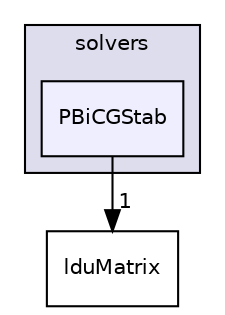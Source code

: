 digraph "src/OpenFOAM/matrices/lduMatrix/solvers/PBiCGStab" {
  bgcolor=transparent;
  compound=true
  node [ fontsize="10", fontname="Helvetica"];
  edge [ labelfontsize="10", labelfontname="Helvetica"];
  subgraph clusterdir_f03e085f4fe95c9b32f7b904515484f9 {
    graph [ bgcolor="#ddddee", pencolor="black", label="solvers" fontname="Helvetica", fontsize="10", URL="dir_f03e085f4fe95c9b32f7b904515484f9.html"]
  dir_0268616f4662bca44b0490e387ddb67a [shape=box, label="PBiCGStab", style="filled", fillcolor="#eeeeff", pencolor="black", URL="dir_0268616f4662bca44b0490e387ddb67a.html"];
  }
  dir_1ce70feb2b06c30ebd4091245573b99e [shape=box label="lduMatrix" URL="dir_1ce70feb2b06c30ebd4091245573b99e.html"];
  dir_0268616f4662bca44b0490e387ddb67a->dir_1ce70feb2b06c30ebd4091245573b99e [headlabel="1", labeldistance=1.5 headhref="dir_002235_002183.html"];
}
